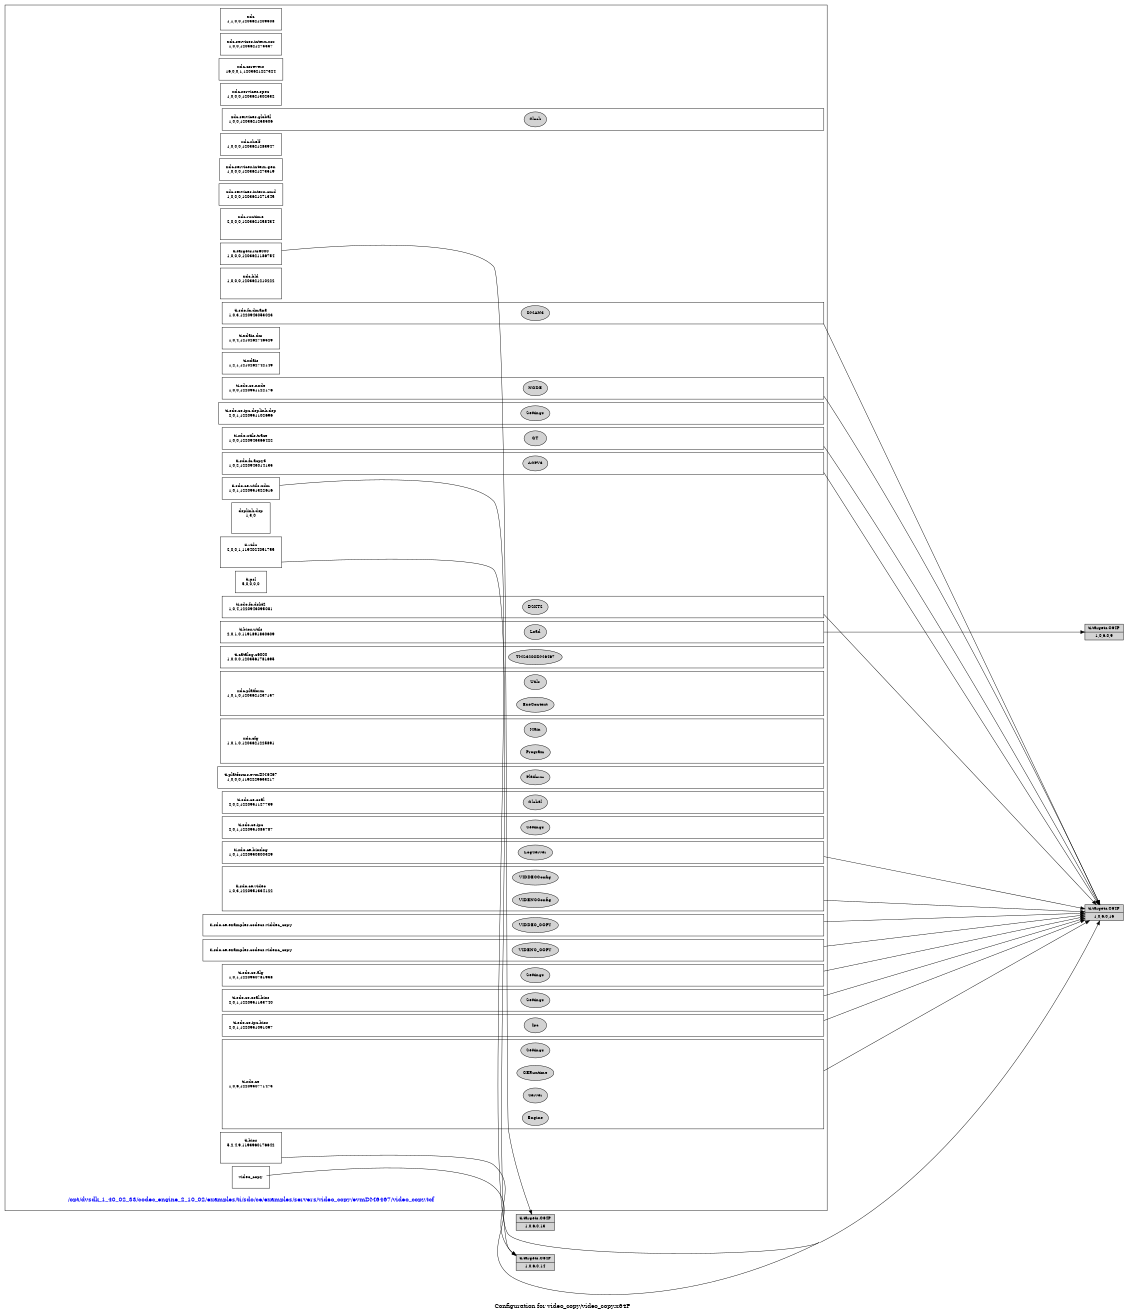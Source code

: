 digraph configuration {
    size="7.5,10";
    rankdir=LR;
    ranksep=".50 equally";
    concentrate=true;
    compound=true;
    label="\nConfiguration for video_copy/video_copy.x64P"
  node [font=Helvetica, fontsize=14, fontcolor=black];  subgraph cluster0 {label=""; __cfg [label="/opt/dvsdk_1_40_02_33/codec_engine_2_10_02/examples/ti/sdo/ce/examples/servers/video_copy/evmDM6467/video_copy.tcf", color=white, fontcolor=blue];
    node [font=Helvetica, fontsize=10];    subgraph cluster1 {
        label="";
        xdc__top [shape=box,label="xdc\n1,1,0,0,1203621209308", color=white];
    }
    subgraph cluster2 {
        label="";
        xdc_corevers__top [shape=box,label="xdc.corevers\n16,0,0,1,1203621227324", color=white];
    }
    subgraph cluster3 {
        label="";
        xdc_services_global__top [shape=box,label="xdc.services.global\n1,0,0,1203621258506", color=white];
        xdc_services_global__bot [shape=point,label="", style=invis];
        xdc_services_global_Clock [style=filled,fillcolor=lightgray, label="Clock"];
        xdc_services_global__top -> xdc_services_global_Clock[style=invis];
        xdc_services_global_Clock -> xdc_services_global__bot[style=invis];
    }
    subgraph cluster4 {
        label="";
        xdc_shelf__top [shape=box,label="xdc.shelf\n1,0,0,0,1203621283947", color=white];
    }
    subgraph cluster5 {
        label="";
        xdc_services_spec__top [shape=box,label="xdc.services.spec\n1,0,0,0,1203621302332", color=white];
    }
    subgraph cluster6 {
        label="";
        xdc_services_intern_xsr__top [shape=box,label="xdc.services.intern.xsr\n1,0,0,1203621275337", color=white];
    }
    subgraph cluster7 {
        label="";
        xdc_services_intern_gen__top [shape=box,label="xdc.services.intern.gen\n1,0,0,0,1203621273519", color=white];
    }
    subgraph cluster8 {
        label="";
        xdc_services_intern_cmd__top [shape=box,label="xdc.services.intern.cmd\n1,0,0,0,1203621271345", color=white];
    }
    subgraph cluster9 {
        label="";
        xdc_runtime__top [shape=box,label="xdc.runtime\n2,0,0,0,1203621258434", color=white];
        xdc_runtime__bot [shape=point,label="", style=invis];
    }
    subgraph cluster10 {
        label="";
        ti_targets_rts6000__top [shape=box,label="ti.targets.rts6000\n1,0,0,0,1203621186754", color=white];
    }
    subgraph cluster11 {
        label="";
        xdc_bld__top [shape=box,label="xdc.bld\n1,0,0,0,1203621210222", color=white];
        xdc_bld__bot [shape=point,label="", style=invis];
    }
    subgraph cluster12 {
        label="";
        ti_sdo_fc_dman3__top [shape=box,label="ti.sdo.fc.dman3\n1,0,3,1220943053023", color=white];
        ti_sdo_fc_dman3__bot [shape=point,label="", style=invis];
        ti_sdo_fc_dman3_DMAN3 [style=filled,fillcolor=lightgray, label="DMAN3"];
        ti_sdo_fc_dman3__top -> ti_sdo_fc_dman3_DMAN3[style=invis];
        ti_sdo_fc_dman3_DMAN3 -> ti_sdo_fc_dman3__bot[style=invis];
    }
    subgraph cluster13 {
        label="";
        ti_xdais_dm__top [shape=box,label="ti.xdais.dm\n1,0,4,1210262746529", color=white];
    }
    subgraph cluster14 {
        label="";
        ti_xdais__top [shape=box,label="ti.xdais\n1,2,1,1210262742149", color=white];
    }
    subgraph cluster15 {
        label="";
        ti_sdo_ce_node__top [shape=box,label="ti.sdo.ce.node\n1,0,0,1220951122176", color=white];
        ti_sdo_ce_node__bot [shape=point,label="", style=invis];
        ti_sdo_ce_node_NODE [style=filled,fillcolor=lightgray, label="NODE"];
        ti_sdo_ce_node__top -> ti_sdo_ce_node_NODE[style=invis];
        ti_sdo_ce_node_NODE -> ti_sdo_ce_node__bot[style=invis];
    }
    subgraph cluster16 {
        label="";
        ti_sdo_ce_ipc_dsplink_dsp__top [shape=box,label="ti.sdo.ce.ipc.dsplink.dsp\n2,0,1,1220951102696", color=white];
        ti_sdo_ce_ipc_dsplink_dsp__bot [shape=point,label="", style=invis];
        ti_sdo_ce_ipc_dsplink_dsp_Settings [style=filled,fillcolor=lightgray, label="Settings"];
        ti_sdo_ce_ipc_dsplink_dsp__top -> ti_sdo_ce_ipc_dsplink_dsp_Settings[style=invis];
        ti_sdo_ce_ipc_dsplink_dsp_Settings -> ti_sdo_ce_ipc_dsplink_dsp__bot[style=invis];
    }
    subgraph cluster17 {
        label="";
        ti_sdo_utils_trace__top [shape=box,label="ti.sdo.utils.trace\n1,0,0,1220943366422", color=white];
        ti_sdo_utils_trace__bot [shape=point,label="", style=invis];
        ti_sdo_utils_trace_GT [style=filled,fillcolor=lightgray, label="GT"];
        ti_sdo_utils_trace__top -> ti_sdo_utils_trace_GT[style=invis];
        ti_sdo_utils_trace_GT -> ti_sdo_utils_trace__bot[style=invis];
    }
    subgraph cluster18 {
        label="";
        ti_sdo_ce_utils_xdm__top [shape=box,label="ti.sdo.ce.utils.xdm\n1,0,1,1220951322616", color=white];
    }
    subgraph cluster19 {
        label="";
        ti_sdo_fc_acpy3__top [shape=box,label="ti.sdo.fc.acpy3\n1,0,2,1220943014135", color=white];
        ti_sdo_fc_acpy3__bot [shape=point,label="", style=invis];
        ti_sdo_fc_acpy3_ACPY3 [style=filled,fillcolor=lightgray, label="ACPY3"];
        ti_sdo_fc_acpy3__top -> ti_sdo_fc_acpy3_ACPY3[style=invis];
        ti_sdo_fc_acpy3_ACPY3 -> ti_sdo_fc_acpy3__bot[style=invis];
    }
    subgraph cluster20 {
        label="";
        dsplink_dsp__top [shape=box,label="dsplink.dsp\n1,3,0", color=white];
        dsplink_dsp__bot [shape=point,label="", style=invis];
    }
    subgraph cluster21 {
        label="";
        ti_rtdx__top [shape=box,label="ti.rtdx\n2,0,0,1,1194024051755", color=white];
        ti_rtdx__bot [shape=point,label="", style=invis];
    }
    subgraph cluster22 {
        label="";
        ti_psl__top [shape=box,label="ti.psl\n5,0,0,0,0", color=white];
    }
    subgraph cluster23 {
        label="";
        ti_bios__top [shape=box,label="ti.bios\n5,2,4,9,1193960176642", color=white];
        ti_bios__bot [shape=point,label="", style=invis];
    }
    subgraph cluster24 {
        label="";
        ti_sdo_fc_dskt2__top [shape=box,label="ti.sdo.fc.dskt2\n1,0,4,1220943095081", color=white];
        ti_sdo_fc_dskt2__bot [shape=point,label="", style=invis];
        ti_sdo_fc_dskt2_DSKT2 [style=filled,fillcolor=lightgray, label="DSKT2"];
        ti_sdo_fc_dskt2__top -> ti_sdo_fc_dskt2_DSKT2[style=invis];
        ti_sdo_fc_dskt2_DSKT2 -> ti_sdo_fc_dskt2__bot[style=invis];
    }
    subgraph cluster25 {
        label="";
        ti_bios_utils__top [shape=box,label="ti.bios.utils\n2,0,1,0,1191891830609", color=white];
        ti_bios_utils__bot [shape=point,label="", style=invis];
        ti_bios_utils_Load [style=filled,fillcolor=lightgray, label="Load"];
        ti_bios_utils__top -> ti_bios_utils_Load[style=invis];
        ti_bios_utils_Load -> ti_bios_utils__bot[style=invis];
    }
    subgraph cluster26 {
        label="";
        ti_catalog_c6000__top [shape=box,label="ti.catalog.c6000\n1,0,0,0,1203561781695", color=white];
        ti_catalog_c6000__bot [shape=point,label="", style=invis];
        ti_catalog_c6000_TMS320CDM6467 [style=filled,fillcolor=lightgray, label="TMS320CDM6467"];
        ti_catalog_c6000__top -> ti_catalog_c6000_TMS320CDM6467[style=invis];
        ti_catalog_c6000_TMS320CDM6467 -> ti_catalog_c6000__bot[style=invis];
    }
    subgraph cluster27 {
        label="";
        xdc_platform__top [shape=box,label="xdc.platform\n1,0,1,0,1203621237157", color=white];
        xdc_platform__bot [shape=point,label="", style=invis];
        xdc_platform_ExeContext [style=filled,fillcolor=lightgray, label="ExeContext"];
        xdc_platform__top -> xdc_platform_ExeContext[style=invis];
        xdc_platform_ExeContext -> xdc_platform__bot[style=invis];
        xdc_platform_Utils [style=filled,fillcolor=lightgray, label="Utils"];
        xdc_platform__top -> xdc_platform_Utils[style=invis];
        xdc_platform_Utils -> xdc_platform__bot[style=invis];
    }
    subgraph cluster28 {
        label="";
        xdc_cfg__top [shape=box,label="xdc.cfg\n1,0,1,0,1203621225891", color=white];
        xdc_cfg__bot [shape=point,label="", style=invis];
        xdc_cfg_Program [style=filled,fillcolor=lightgray, label="Program"];
        xdc_cfg__top -> xdc_cfg_Program[style=invis];
        xdc_cfg_Program -> xdc_cfg__bot[style=invis];
        xdc_cfg_Main [style=filled,fillcolor=lightgray, label="Main"];
        xdc_cfg__top -> xdc_cfg_Main[style=invis];
        xdc_cfg_Main -> xdc_cfg__bot[style=invis];
    }
    subgraph cluster29 {
        label="";
        ti_platforms_evmDM6467__top [shape=box,label="ti.platforms.evmDM6467\n1,0,0,0,1192229633217", color=white];
        ti_platforms_evmDM6467__bot [shape=point,label="", style=invis];
        ti_platforms_evmDM6467_Platform [style=filled,fillcolor=lightgray, label="Platform"];
        ti_platforms_evmDM6467__top -> ti_platforms_evmDM6467_Platform[style=invis];
        ti_platforms_evmDM6467_Platform -> ti_platforms_evmDM6467__bot[style=invis];
    }
    subgraph cluster30 {
        label="";
        ti_sdo_ce_osal__top [shape=box,label="ti.sdo.ce.osal\n2,0,2,1220951127739", color=white];
        ti_sdo_ce_osal__bot [shape=point,label="", style=invis];
        ti_sdo_ce_osal_Global [style=filled,fillcolor=lightgray, label="Global"];
        ti_sdo_ce_osal__top -> ti_sdo_ce_osal_Global[style=invis];
        ti_sdo_ce_osal_Global -> ti_sdo_ce_osal__bot[style=invis];
    }
    subgraph cluster31 {
        label="";
        ti_sdo_ce_ipc__top [shape=box,label="ti.sdo.ce.ipc\n2,0,1,1220951085787", color=white];
        ti_sdo_ce_ipc__bot [shape=point,label="", style=invis];
        ti_sdo_ce_ipc_Settings [style=filled,fillcolor=lightgray, label="Settings"];
        ti_sdo_ce_ipc__top -> ti_sdo_ce_ipc_Settings[style=invis];
        ti_sdo_ce_ipc_Settings -> ti_sdo_ce_ipc__bot[style=invis];
    }
    subgraph cluster32 {
        label="";
        ti_sdo_ce_alg__top [shape=box,label="ti.sdo.ce.alg\n1,0,1,1220950781938", color=white];
        ti_sdo_ce_alg__bot [shape=point,label="", style=invis];
        ti_sdo_ce_alg_Settings [style=filled,fillcolor=lightgray, label="Settings"];
        ti_sdo_ce_alg__top -> ti_sdo_ce_alg_Settings[style=invis];
        ti_sdo_ce_alg_Settings -> ti_sdo_ce_alg__bot[style=invis];
    }
    subgraph cluster33 {
        label="";
        ti_sdo_ce_osal_bios__top [shape=box,label="ti.sdo.ce.osal.bios\n2,0,1,1220951133740", color=white];
        ti_sdo_ce_osal_bios__bot [shape=point,label="", style=invis];
        ti_sdo_ce_osal_bios_Settings [style=filled,fillcolor=lightgray, label="Settings"];
        ti_sdo_ce_osal_bios__top -> ti_sdo_ce_osal_bios_Settings[style=invis];
        ti_sdo_ce_osal_bios_Settings -> ti_sdo_ce_osal_bios__bot[style=invis];
    }
    subgraph cluster34 {
        label="";
        ti_sdo_ce_ipc_bios__top [shape=box,label="ti.sdo.ce.ipc.bios\n2,0,1,1220951091097", color=white];
        ti_sdo_ce_ipc_bios__bot [shape=point,label="", style=invis];
        ti_sdo_ce_ipc_bios_Ipc [style=filled,fillcolor=lightgray, label="Ipc"];
        ti_sdo_ce_ipc_bios__top -> ti_sdo_ce_ipc_bios_Ipc[style=invis];
        ti_sdo_ce_ipc_bios_Ipc -> ti_sdo_ce_ipc_bios__bot[style=invis];
    }
    subgraph cluster35 {
        label="";
        ti_sdo_ce__top [shape=box,label="ti.sdo.ce\n1,0,6,1220950771473", color=white];
        ti_sdo_ce__bot [shape=point,label="", style=invis];
        ti_sdo_ce_Engine [style=filled,fillcolor=lightgray, label="Engine"];
        ti_sdo_ce__top -> ti_sdo_ce_Engine[style=invis];
        ti_sdo_ce_Engine -> ti_sdo_ce__bot[style=invis];
        ti_sdo_ce_Server [style=filled,fillcolor=lightgray, label="Server"];
        ti_sdo_ce__top -> ti_sdo_ce_Server[style=invis];
        ti_sdo_ce_Server -> ti_sdo_ce__bot[style=invis];
        ti_sdo_ce_CERuntime [style=filled,fillcolor=lightgray, label="CERuntime"];
        ti_sdo_ce__top -> ti_sdo_ce_CERuntime[style=invis];
        ti_sdo_ce_CERuntime -> ti_sdo_ce__bot[style=invis];
        ti_sdo_ce_Settings [style=filled,fillcolor=lightgray, label="Settings"];
        ti_sdo_ce__top -> ti_sdo_ce_Settings[style=invis];
        ti_sdo_ce_Settings -> ti_sdo_ce__bot[style=invis];
    }
    subgraph cluster36 {
        label="";
        ti_sdo_ce_bioslog__top [shape=box,label="ti.sdo.ce.bioslog\n1,0,1,1220950800329", color=white];
        ti_sdo_ce_bioslog__bot [shape=point,label="", style=invis];
        ti_sdo_ce_bioslog_LogServer [style=filled,fillcolor=lightgray, label="LogServer"];
        ti_sdo_ce_bioslog__top -> ti_sdo_ce_bioslog_LogServer[style=invis];
        ti_sdo_ce_bioslog_LogServer -> ti_sdo_ce_bioslog__bot[style=invis];
    }
    subgraph cluster37 {
        label="";
        ti_sdo_ce_video__top [shape=box,label="ti.sdo.ce.video\n1,0,3,1220951334122", color=white];
        ti_sdo_ce_video__bot [shape=point,label="", style=invis];
        ti_sdo_ce_video_VIDENCConfig [style=filled,fillcolor=lightgray, label="VIDENCConfig"];
        ti_sdo_ce_video__top -> ti_sdo_ce_video_VIDENCConfig[style=invis];
        ti_sdo_ce_video_VIDENCConfig -> ti_sdo_ce_video__bot[style=invis];
        ti_sdo_ce_video_VIDDECConfig [style=filled,fillcolor=lightgray, label="VIDDECConfig"];
        ti_sdo_ce_video__top -> ti_sdo_ce_video_VIDDECConfig[style=invis];
        ti_sdo_ce_video_VIDDECConfig -> ti_sdo_ce_video__bot[style=invis];
    }
    subgraph cluster38 {
        label="";
        ti_sdo_ce_examples_codecs_viddec_copy__top [shape=box,label="ti.sdo.ce.examples.codecs.viddec_copy\n", color=white];
        ti_sdo_ce_examples_codecs_viddec_copy__bot [shape=point,label="", style=invis];
        ti_sdo_ce_examples_codecs_viddec_copy_VIDDEC_COPY [style=filled,fillcolor=lightgray, label="VIDDEC_COPY"];
        ti_sdo_ce_examples_codecs_viddec_copy__top -> ti_sdo_ce_examples_codecs_viddec_copy_VIDDEC_COPY[style=invis];
        ti_sdo_ce_examples_codecs_viddec_copy_VIDDEC_COPY -> ti_sdo_ce_examples_codecs_viddec_copy__bot[style=invis];
    }
    subgraph cluster39 {
        label="";
        ti_sdo_ce_examples_codecs_videnc_copy__top [shape=box,label="ti.sdo.ce.examples.codecs.videnc_copy\n", color=white];
        ti_sdo_ce_examples_codecs_videnc_copy__bot [shape=point,label="", style=invis];
        ti_sdo_ce_examples_codecs_videnc_copy_VIDENC_COPY [style=filled,fillcolor=lightgray, label="VIDENC_COPY"];
        ti_sdo_ce_examples_codecs_videnc_copy__top -> ti_sdo_ce_examples_codecs_videnc_copy_VIDENC_COPY[style=invis];
        ti_sdo_ce_examples_codecs_videnc_copy_VIDENC_COPY -> ti_sdo_ce_examples_codecs_videnc_copy__bot[style=invis];
    }
    subgraph cluster40 {
        label="";
        video_copy__top [shape=box,label="video_copy\n", color=white];
    }
  }
  node [font=Helvetica, fontsize=10];
    ti_targets_C64P__1_0_6__0_13 [shape=record,label="ti.targets.C64P|1,0,6.0,13",style=filled, fillcolor=lightgrey];
    ti_targets_rts6000__top -> ti_targets_C64P__1_0_6__0_13 [ltail=cluster10];
    ti_targets_C64P__1_0_6__0_16 [shape=record,label="ti.targets.C64P|1,0,6.0,16",style=filled, fillcolor=lightgrey];
    ti_sdo_fc_dman3__bot -> ti_targets_C64P__1_0_6__0_16 [ltail=cluster12];
    ti_targets_C64P__1_0_6__0_16 [shape=record,label="ti.targets.C64P|1,0,6.0,16",style=filled, fillcolor=lightgrey];
    ti_sdo_ce_node__bot -> ti_targets_C64P__1_0_6__0_16 [ltail=cluster15];
    ti_targets_C64P__1_0_6__0_16 [shape=record,label="ti.targets.C64P|1,0,6.0,16",style=filled, fillcolor=lightgrey];
    ti_sdo_utils_trace__bot -> ti_targets_C64P__1_0_6__0_16 [ltail=cluster17];
    ti_targets_C64P__1_0_6__0_16 [shape=record,label="ti.targets.C64P|1,0,6.0,16",style=filled, fillcolor=lightgrey];
    ti_sdo_ce_utils_xdm__top -> ti_targets_C64P__1_0_6__0_16 [ltail=cluster18];
    ti_targets_C64P__1_0_6__0_16 [shape=record,label="ti.targets.C64P|1,0,6.0,16",style=filled, fillcolor=lightgrey];
    ti_sdo_fc_acpy3__bot -> ti_targets_C64P__1_0_6__0_16 [ltail=cluster19];
    ti_targets_C64P__1_0_6__0_14 [shape=record,label="ti.targets.C64P|1,0,6.0,14",style=filled, fillcolor=lightgrey];
    ti_rtdx__bot -> ti_targets_C64P__1_0_6__0_14 [ltail=cluster21];
    ti_targets_C64P__1_0_6__0_14 [shape=record,label="ti.targets.C64P|1,0,6.0,14",style=filled, fillcolor=lightgrey];
    ti_bios__bot -> ti_targets_C64P__1_0_6__0_14 [ltail=cluster23];
    ti_targets_C64P__1_0_6__0_16 [shape=record,label="ti.targets.C64P|1,0,6.0,16",style=filled, fillcolor=lightgrey];
    ti_sdo_fc_dskt2__bot -> ti_targets_C64P__1_0_6__0_16 [ltail=cluster24];
    ti_targets_C64P__1_0_6__0_9 [shape=record,label="ti.targets.C64P|1,0,6.0,9",style=filled, fillcolor=lightgrey];
    ti_bios_utils__bot -> ti_targets_C64P__1_0_6__0_9 [ltail=cluster25];
    ti_targets_C64P__1_0_6__0_16 [shape=record,label="ti.targets.C64P|1,0,6.0,16",style=filled, fillcolor=lightgrey];
    ti_sdo_ce_alg__bot -> ti_targets_C64P__1_0_6__0_16 [ltail=cluster32];
    ti_targets_C64P__1_0_6__0_16 [shape=record,label="ti.targets.C64P|1,0,6.0,16",style=filled, fillcolor=lightgrey];
    ti_sdo_ce_osal_bios__bot -> ti_targets_C64P__1_0_6__0_16 [ltail=cluster33];
    ti_targets_C64P__1_0_6__0_16 [shape=record,label="ti.targets.C64P|1,0,6.0,16",style=filled, fillcolor=lightgrey];
    ti_sdo_ce_ipc_bios__bot -> ti_targets_C64P__1_0_6__0_16 [ltail=cluster34];
    ti_targets_C64P__1_0_6__0_16 [shape=record,label="ti.targets.C64P|1,0,6.0,16",style=filled, fillcolor=lightgrey];
    ti_sdo_ce__bot -> ti_targets_C64P__1_0_6__0_16 [ltail=cluster35];
    ti_targets_C64P__1_0_6__0_16 [shape=record,label="ti.targets.C64P|1,0,6.0,16",style=filled, fillcolor=lightgrey];
    ti_sdo_ce_bioslog__bot -> ti_targets_C64P__1_0_6__0_16 [ltail=cluster36];
    ti_targets_C64P__1_0_6__0_16 [shape=record,label="ti.targets.C64P|1,0,6.0,16",style=filled, fillcolor=lightgrey];
    ti_sdo_ce_video__bot -> ti_targets_C64P__1_0_6__0_16 [ltail=cluster37];
    ti_targets_C64P__1_0_6__0_16 [shape=record,label="ti.targets.C64P|1,0,6.0,16",style=filled, fillcolor=lightgrey];
    ti_sdo_ce_examples_codecs_viddec_copy__bot -> ti_targets_C64P__1_0_6__0_16 [ltail=cluster38];
    ti_targets_C64P__1_0_6__0_16 [shape=record,label="ti.targets.C64P|1,0,6.0,16",style=filled, fillcolor=lightgrey];
    ti_sdo_ce_examples_codecs_videnc_copy__bot -> ti_targets_C64P__1_0_6__0_16 [ltail=cluster39];
    ti_targets_C64P__1_0_6__0_16 [shape=record,label="ti.targets.C64P|1,0,6.0,16",style=filled, fillcolor=lightgrey];
    video_copy__top -> ti_targets_C64P__1_0_6__0_16 [ltail=cluster40];
}
